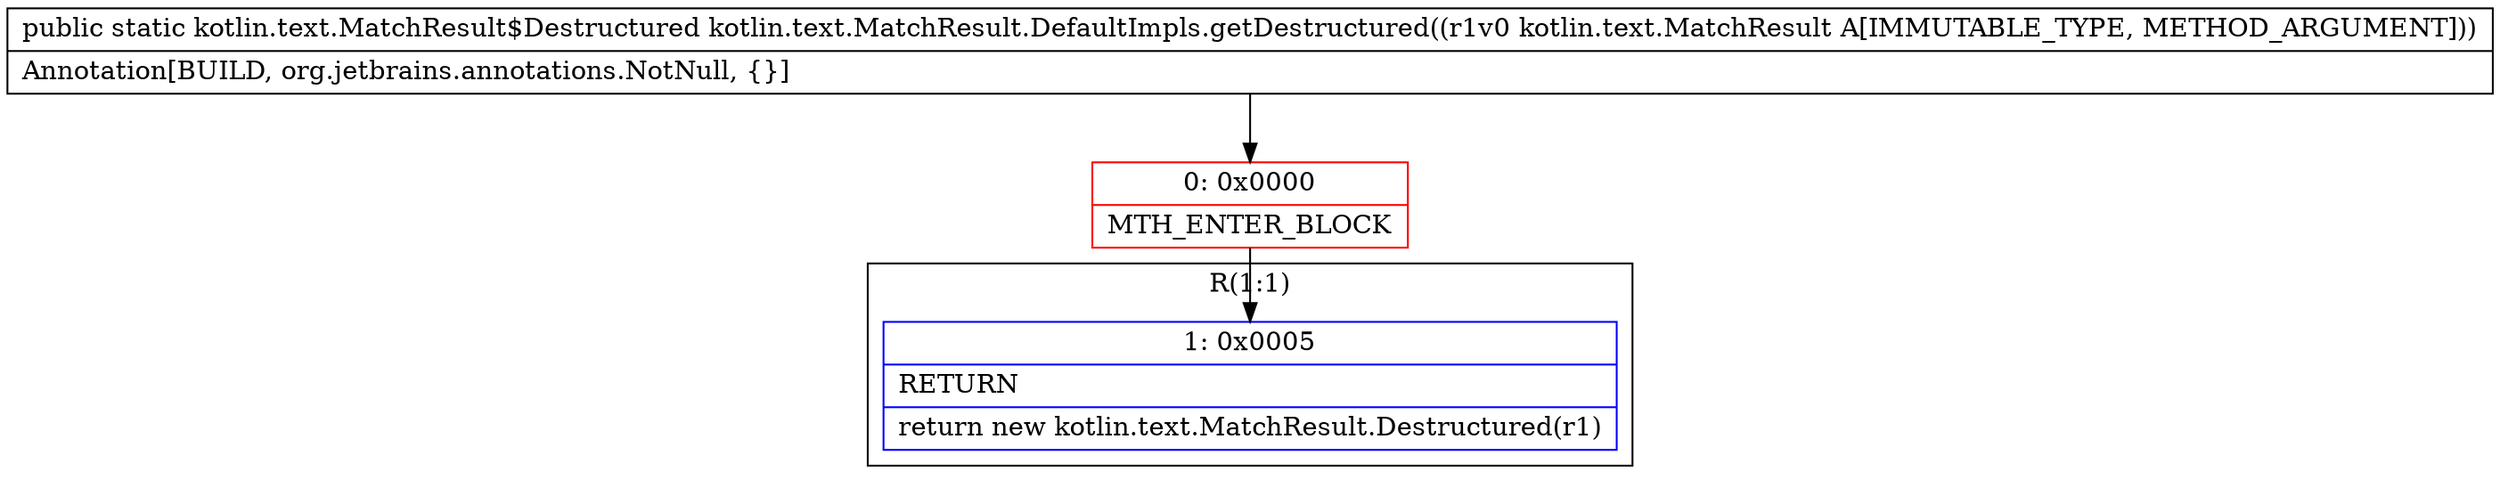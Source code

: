 digraph "CFG forkotlin.text.MatchResult.DefaultImpls.getDestructured(Lkotlin\/text\/MatchResult;)Lkotlin\/text\/MatchResult$Destructured;" {
subgraph cluster_Region_1313979208 {
label = "R(1:1)";
node [shape=record,color=blue];
Node_1 [shape=record,label="{1\:\ 0x0005|RETURN\l|return new kotlin.text.MatchResult.Destructured(r1)\l}"];
}
Node_0 [shape=record,color=red,label="{0\:\ 0x0000|MTH_ENTER_BLOCK\l}"];
MethodNode[shape=record,label="{public static kotlin.text.MatchResult$Destructured kotlin.text.MatchResult.DefaultImpls.getDestructured((r1v0 kotlin.text.MatchResult A[IMMUTABLE_TYPE, METHOD_ARGUMENT]))  | Annotation[BUILD, org.jetbrains.annotations.NotNull, \{\}]\l}"];
MethodNode -> Node_0;
Node_0 -> Node_1;
}

